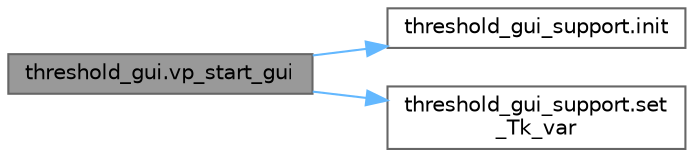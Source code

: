 digraph "threshold_gui.vp_start_gui"
{
 // LATEX_PDF_SIZE
  bgcolor="transparent";
  edge [fontname=Helvetica,fontsize=10,labelfontname=Helvetica,labelfontsize=10];
  node [fontname=Helvetica,fontsize=10,shape=box,height=0.2,width=0.4];
  rankdir="LR";
  Node1 [id="Node000001",label="threshold_gui.vp_start_gui",height=0.2,width=0.4,color="gray40", fillcolor="grey60", style="filled", fontcolor="black",tooltip=" "];
  Node1 -> Node2 [id="edge1_Node000001_Node000002",color="steelblue1",style="solid",tooltip=" "];
  Node2 [id="Node000002",label="threshold_gui_support.init",height=0.2,width=0.4,color="grey40", fillcolor="white", style="filled",URL="$namespacethreshold__gui__support.html#a675ca3e8fcd0a8e01e8a67683affd1b3",tooltip=" "];
  Node1 -> Node3 [id="edge2_Node000001_Node000003",color="steelblue1",style="solid",tooltip=" "];
  Node3 [id="Node000003",label="threshold_gui_support.set\l_Tk_var",height=0.2,width=0.4,color="grey40", fillcolor="white", style="filled",URL="$namespacethreshold__gui__support.html#a64201a92ac066f0b1983545ca5b50e0e",tooltip=" "];
}
